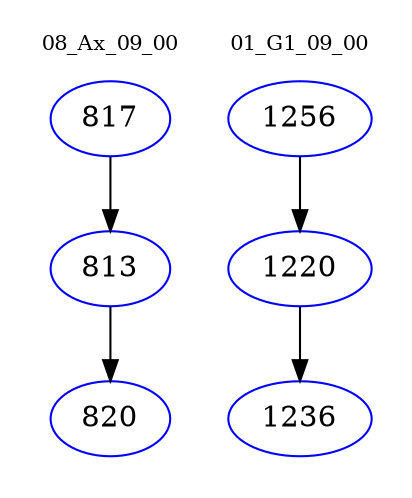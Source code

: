 digraph{
subgraph cluster_0 {
color = white
label = "08_Ax_09_00";
fontsize=10;
T0_817 [label="817", color="blue"]
T0_817 -> T0_813 [color="black"]
T0_813 [label="813", color="blue"]
T0_813 -> T0_820 [color="black"]
T0_820 [label="820", color="blue"]
}
subgraph cluster_1 {
color = white
label = "01_G1_09_00";
fontsize=10;
T1_1256 [label="1256", color="blue"]
T1_1256 -> T1_1220 [color="black"]
T1_1220 [label="1220", color="blue"]
T1_1220 -> T1_1236 [color="black"]
T1_1236 [label="1236", color="blue"]
}
}

